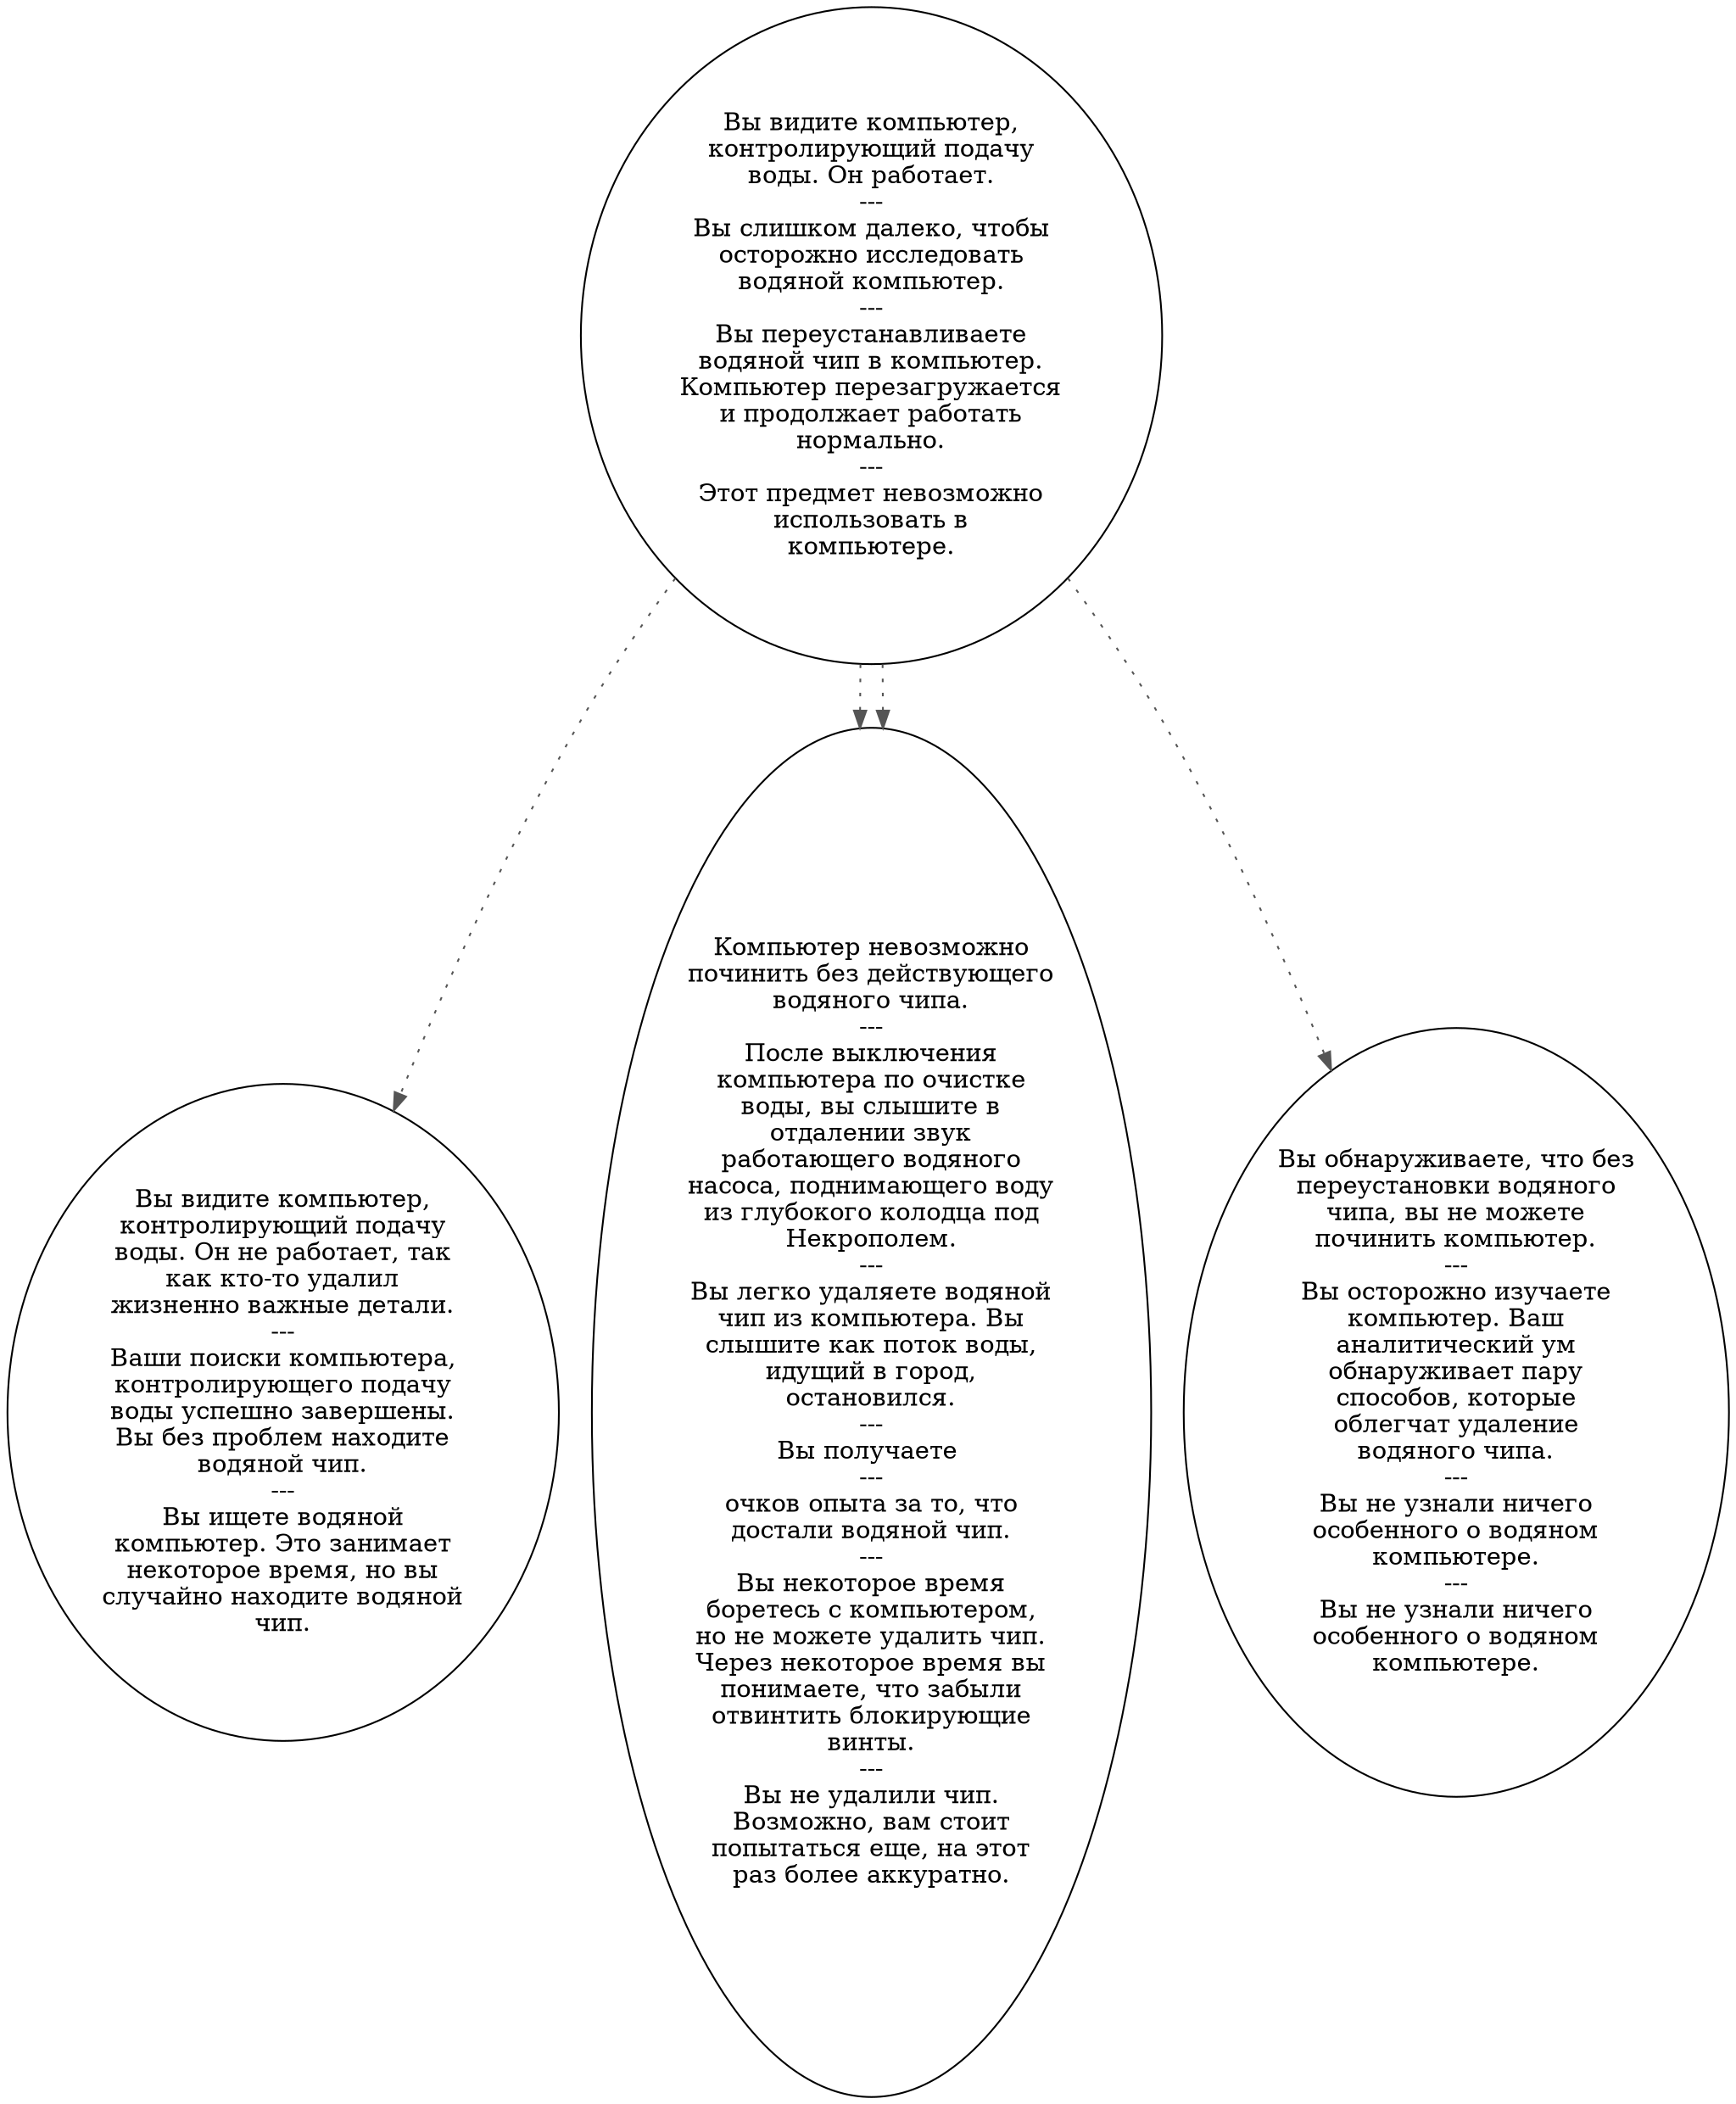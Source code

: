 digraph nh2ocomp {
  "start" [style=filled       fillcolor="#FFFFFF"       color="#000000"]
  "start" -> "search" [style=dotted color="#555555"]
  "start" -> "removal" [style=dotted color="#555555"]
  "start" -> "removal" [style=dotted color="#555555"]
  "start" -> "skills" [style=dotted color="#555555"]
  "start" [label="Вы видите компьютер,\nконтролирующий подачу\nводы. Он работает.\n---\nВы слишком далеко, чтобы\nосторожно исследовать\nводяной компьютер.\n---\nВы переустанавливаете\nводяной чип в компьютер.\nКомпьютер перезагружается\nи продолжает работать\nнормально.\n---\nЭтот предмет невозможно\nиспользовать в\nкомпьютере."]
  "search" [style=filled       fillcolor="#FFFFFF"       color="#000000"]
  "search" [label="Вы видите компьютер,\nконтролирующий подачу\nводы. Он не работает, так\nкак кто-то удалил\nжизненно важные детали.\n---\nВаши поиски компьютера,\nконтролирующего подачу\nводы успешно завершены.\nВы без проблем находите\nводяной чип.\n---\nВы ищете водяной\nкомпьютер. Это занимает\nнекоторое время, но вы\nслучайно находите водяной\nчип."]
  "removal" [style=filled       fillcolor="#FFFFFF"       color="#000000"]
  "removal" [label="Компьютер невозможно\nпочинить без действующего\nводяного чипа.\n---\nПосле выключения\nкомпьютера по очистке\nводы, вы слышите в\nотдалении звук\nработающего водяного\nнасоса, поднимающего воду\nиз глубокого колодца под\nНекрополем.\n---\nВы легко удаляете водяной\nчип из компьютера. Вы\nслышите как поток воды,\nидущий в город,\nостановился.\n---\nВы получаете \n---\nочков опыта за то, что\nдостали водяной чип.\n---\nВы некоторое время\nборетесь с компьютером,\nно не можете удалить чип.\nЧерез некоторое время вы\nпонимаете, что забыли\nотвинтить блокирующие\nвинты.\n---\nВы не удалили чип.\nВозможно, вам стоит\nпопытаться еще, на этот\nраз более аккуратно."]
  "skills" [style=filled       fillcolor="#FFFFFF"       color="#000000"]
  "skills" [label="Вы обнаруживаете, что без\nпереустановки водяного\nчипа, вы не можете\nпочинить компьютер.\n---\nВы осторожно изучаете\nкомпьютер. Ваш\nаналитический ум\nобнаруживает пару\nспособов, которые\nоблегчат удаление\nводяного чипа.\n---\nВы не узнали ничего\nособенного о водяном\nкомпьютере.\n---\nВы не узнали ничего\nособенного о водяном\nкомпьютере."]
}